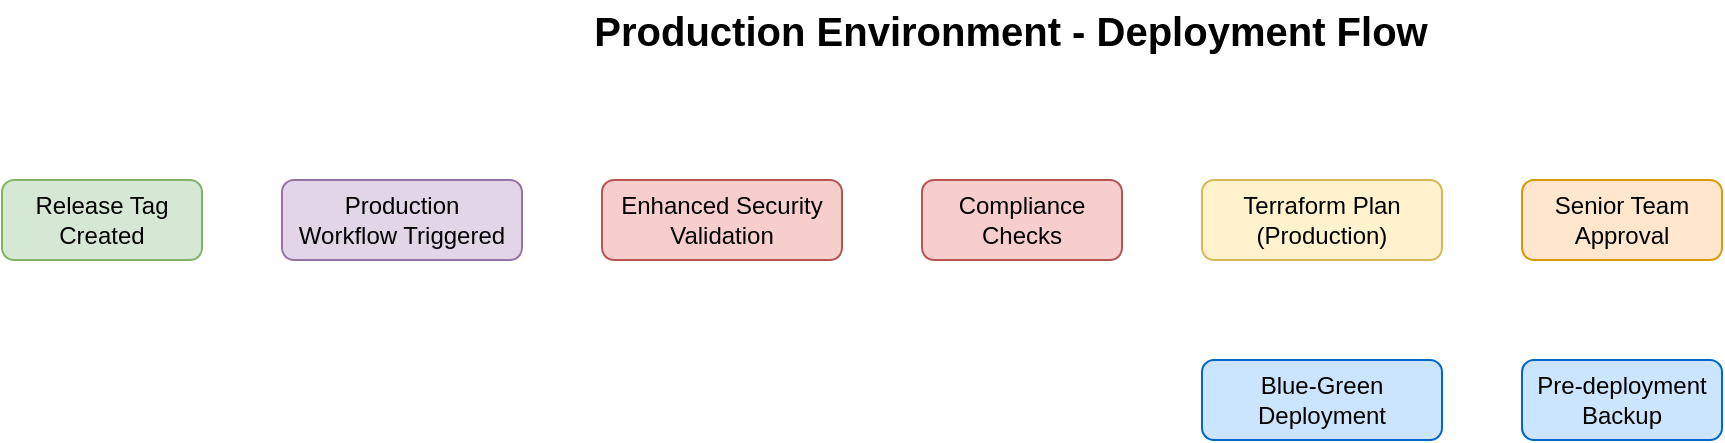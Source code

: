 <mxfile version="24.7.17">
  <diagram name="Production Deployment Flow" id="prod-flow">
    <mxGraphModel dx="1422" dy="794" grid="1" gridSize="10" guides="1" tooltips="1" connect="1" arrows="1" fold="1" page="1" pageScale="1" pageWidth="1169" pageHeight="827" math="0" shadow="0">
      <root>
        <mxCell id="0" />
        <mxCell id="1" parent="0" />
        
        <!-- Title -->
        <mxCell id="title" value="Production Environment - Deployment Flow" style="text;html=1;strokeColor=none;fillColor=none;align=center;verticalAlign=middle;whiteSpace=wrap;rounded=0;fontSize=20;fontStyle=1;" vertex="1" parent="1">
          <mxGeometry x="350" y="20" width="469" height="30" as="geometry" />
        </mxCell>
        
        <!-- Release Tag -->
        <mxCell id="release-tag" value="Release Tag&#xa;Created" style="rounded=1;whiteSpace=wrap;html=1;fillColor=#D5E8D4;strokeColor=#82B366;" vertex="1" parent="1">
          <mxGeometry x="80" y="110" width="100" height="40" as="geometry" />
        </mxCell>
        
        <!-- Production Workflow -->
        <mxCell id="prod-workflow" value="Production&#xa;Workflow Triggered" style="rounded=1;whiteSpace=wrap;html=1;fillColor=#E1D5E7;strokeColor=#9673A6;" vertex="1" parent="1">
          <mxGeometry x="220" y="110" width="120" height="40" as="geometry" />
        </mxCell>
        
        <!-- Security Validation -->
        <mxCell id="security-validation" value="Enhanced Security&#xa;Validation" style="rounded=1;whiteSpace=wrap;html=1;fillColor=#F8CECC;strokeColor=#B85450;" vertex="1" parent="1">
          <mxGeometry x="380" y="110" width="120" height="40" as="geometry" />
        </mxCell>
        
        <!-- Compliance Check -->
        <mxCell id="compliance" value="Compliance&#xa;Checks" style="rounded=1;whiteSpace=wrap;html=1;fillColor=#F8CECC;strokeColor=#B85450;" vertex="1" parent="1">
          <mxGeometry x="540" y="110" width="100" height="40" as="geometry" />
        </mxCell>
        
        <!-- Terraform Plan -->
        <mxCell id="tf-plan" value="Terraform Plan&#xa;(Production)" style="rounded=1;whiteSpace=wrap;html=1;fillColor=#FFF2CC;strokeColor=#D6B656;" vertex="1" parent="1">
          <mxGeometry x="680" y="110" width="120" height="40" as="geometry" />
        </mxCell>
        
        <!-- Senior Approval -->
        <mxCell id="senior-approval" value="Senior Team&#xa;Approval" style="rounded=1;whiteSpace=wrap;html=1;fillColor=#FFE6CC;strokeColor=#D79B00;" vertex="1" parent="1">
          <mxGeometry x="840" y="110" width="100" height="40" as="geometry" />
        </mxCell>
        
        <!-- Backup -->
        <mxCell id="backup" value="Pre-deployment&#xa;Backup" style="rounded=1;whiteSpace=wrap;html=1;fillColor=#CCE5FF;strokeColor=#0066CC;" vertex="1" parent="1">
          <mxGeometry x="840" y="200" width="100" height="40" as="geometry" />
        </mxCell>
        
        <!-- Blue-Green Deploy -->
        <mxCell id="blue-green" value="Blue-Green&#xa;Deployment" style="rounded=1;whiteSpace=wrap;html=1;fillColor=#CCE5FF;strokeColor=#0066CC;" vertex="1" parent="1">
          <mxGeometry x="680" y="200" width="120" height="40" as="geometry" />
        </mxCell>
        
        <!-- Health Checks -->
        <mxCell id="health-checks" value="Health Checks&#xa;& Monitoring" style="rounded=1;whiteSpace=wrap;html=1;fillColor=#CCE5FF;strokeColor=#0066CC;" vertex="1" parent="1">
          <mxGeometry x="540" y="200" width="100" height="40" as="geometry" />
        </mxCell>
        
        <!-- Smoke Tests -->
        <mxCell id="smoke-tests" value="Smoke Tests&#xa;& Validation" style="rounded=1;whiteSpace=wrap;html=1;fillColor=#CCE5FF;strokeColor=#0066CC;" vertex="1" parent="1">
          <mxGeometry x="380" y="200" width="120" height="40" as="geometry" />
        </mxCell>
        
        <!-- Traffic Switch -->
        <mxCell id="traffic-switch" value="Traffic Switch&#xa;(if successful)" style="rounded=1;whiteSpace=wrap;html=1;fillColor=#D5E8D4;strokeColor=#82B366;" vertex="1" parent="1">
          <mxGeometry x="220" y="200" width="120" height="40" as="geometry" />
        </mxCell>
        
        <!-- Production Live -->
        <mxCell id="prod-live" value="Production&#xa;Live" style="rounded=1;whiteSpace=wrap;html=1;fillColor=#D5E8D4;strokeColor=#82B366;" vertex="1" parent="1">
          <mxGeometry x="80" y="200" width="100" height="40" as="geometry" />
        </mxCell>
        
        <!-- Rollback Option -->
        <mxCell id="rollback" value="Rollback Plan&#xa;(if needed)" style="rounded=1;whiteSpace=wrap;html=1;fillColor=#F8CECC;strokeColor=#B85450;dashed=1;" vertex="1" parent="1">
          <mxGeometry x="450" y="290" width="100" height="40" as="geometry" />
        </mxCell>
        
        <!-- Arrows -->
        <mxCell id="arrow1" style="edgeStyle=orthogonalEdgeStyle;rounded=0;orthogonalLoop=1;jettySize=auto;html=1;" edge="1" parent="1" source="release-tag" target="prod-workflow">
          <mxGeometry relative="1" as="geometry" />
        </mxCell>
        
        <mxCell id="arrow2" style="edgeStyle=orthogonalEdgeStyle;rounded=0;orthogonalLoop=1;jettySize=auto;html=1;" edge="1" parent="1" source="prod-workflow" target="security-validation">
          <mxGeometry relative="1" as="geometry" />
        </mxCell>
        
        <mxCell id="arrow3" style="edgeStyle=orthogonalEdgeStyle;rounded=0;orthogonalLoop=1;jettySize=auto;html=1;" edge="1" parent="1" source="security-validation" target="compliance">
          <mxGeometry relative="1" as="geometry" />
        </mxCell>
        
        <mxCell id="arrow4" style="edgeStyle=orthogonalEdgeStyle;rounded=0;orthogonalLoop=1;jettySize=auto;html=1;" edge="1" parent="1" source="compliance" target="tf-plan">
          <mxGeometry relative="1" as="geometry" />
        </mxCell>
        
        <mxCell id="arrow5" style="edgeStyle=orthogonalEdgeStyle;rounded=0;orthogonalLoop=1;jettySize=auto;html=1;" edge="1" parent="1" source="tf-plan" target="senior-approval">
          <mxGeometry relative="1" as="geometry" />
        </mxCell>
        
        <mxCell id="arrow6" style="edgeStyle=orthogonalEdgeStyle;rounded=0;orthogonalLoop=1;jettySize=auto;html=1;" edge="1" parent="1" source="senior-approval" target="backup">
          <mxGeometry relative="1" as="geometry" />
        </mxCell>
        
        <mxCell id="arrow7" style="edgeStyle=orthogonalEdgeStyle;rounded=0;orthogonalLoop=1;jettySize=auto;html=1;" edge="1" parent="1" source="backup" target="blue-green">
          <mxGeometry relative="1" as="geometry" />
        </mxCell>
        
        <mxCell id="arrow8" style="edgeStyle=orthogonalEdgeStyle;rounded=0;orthogonalLoop=1;jettySize=auto;html=1;" edge="1" parent="1" source="blue-green" target="health-checks">
          <mxGeometry relative="1" as="geometry" />
        </mxCell>
        
        <mxCell id="arrow9" style="edgeStyle=orthogonalEdgeStyle;rounded=0;orthogonalLoop=1;jettySize=auto;html=1;" edge="1" parent="1" source="health-checks" target="smoke-tests">
          <mxGeometry relative="1" as="geometry" />
        </mxCell>
        
        <mxCell id="arrow10" style="edgeStyle=orthogonalEdgeStyle;rounded=0;orthogonalLoop=1;jettySize=auto;html=1;" edge="1" parent="1" source="smoke-tests" target="traffic-switch">
          <mxGeometry relative="1" as="geometry" />
        </mxCell>
        
        <mxCell id="arrow11" style="edgeStyle=orthogonalEdgeStyle;rounded=0;orthogonalLoop=1;jettySize=auto;html=1;" edge="1" parent="1" source="traffic-switch" target="prod-live">
          <mxGeometry relative="1" as="geometry" />
        </mxCell>
        
        <!-- Rollback arrow -->
        <mxCell id="rollback-arrow" style="edgeStyle=orthogonalEdgeStyle;rounded=0;orthogonalLoop=1;jettySize=auto;html=1;dashed=1;strokeColor=#B85450;" edge="1" parent="1" source="rollback" target="smoke-tests">
          <mxGeometry relative="1" as="geometry">
            <Array as="points">
              <mxPoint x="500" y="270" />
              <mxPoint x="440" y="270" />
            </Array>
          </mxGeometry>
        </mxCell>
        
      </root>
    </mxGraphModel>
  </diagram>
</mxfile>
